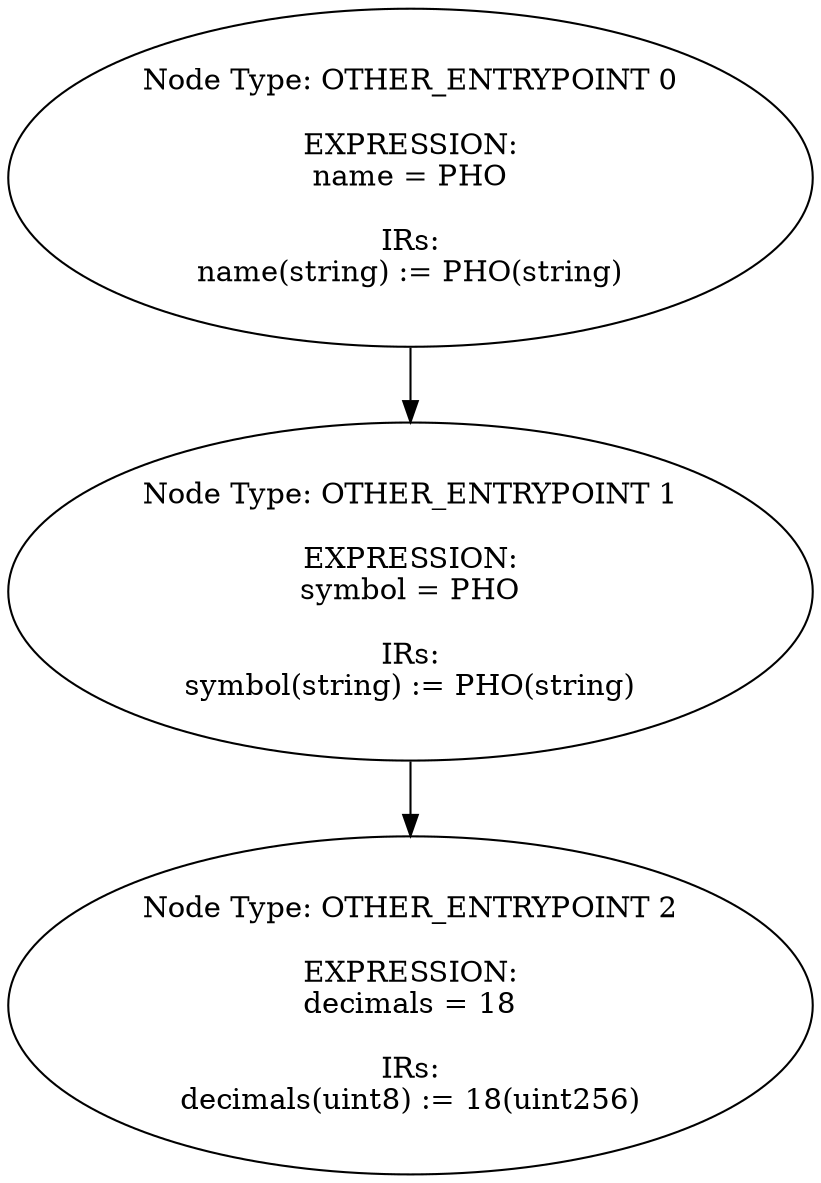digraph{
0[label="Node Type: OTHER_ENTRYPOINT 0

EXPRESSION:
name = PHO

IRs:
name(string) := PHO(string)"];
0->1;
1[label="Node Type: OTHER_ENTRYPOINT 1

EXPRESSION:
symbol = PHO

IRs:
symbol(string) := PHO(string)"];
1->2;
2[label="Node Type: OTHER_ENTRYPOINT 2

EXPRESSION:
decimals = 18

IRs:
decimals(uint8) := 18(uint256)"];
}
